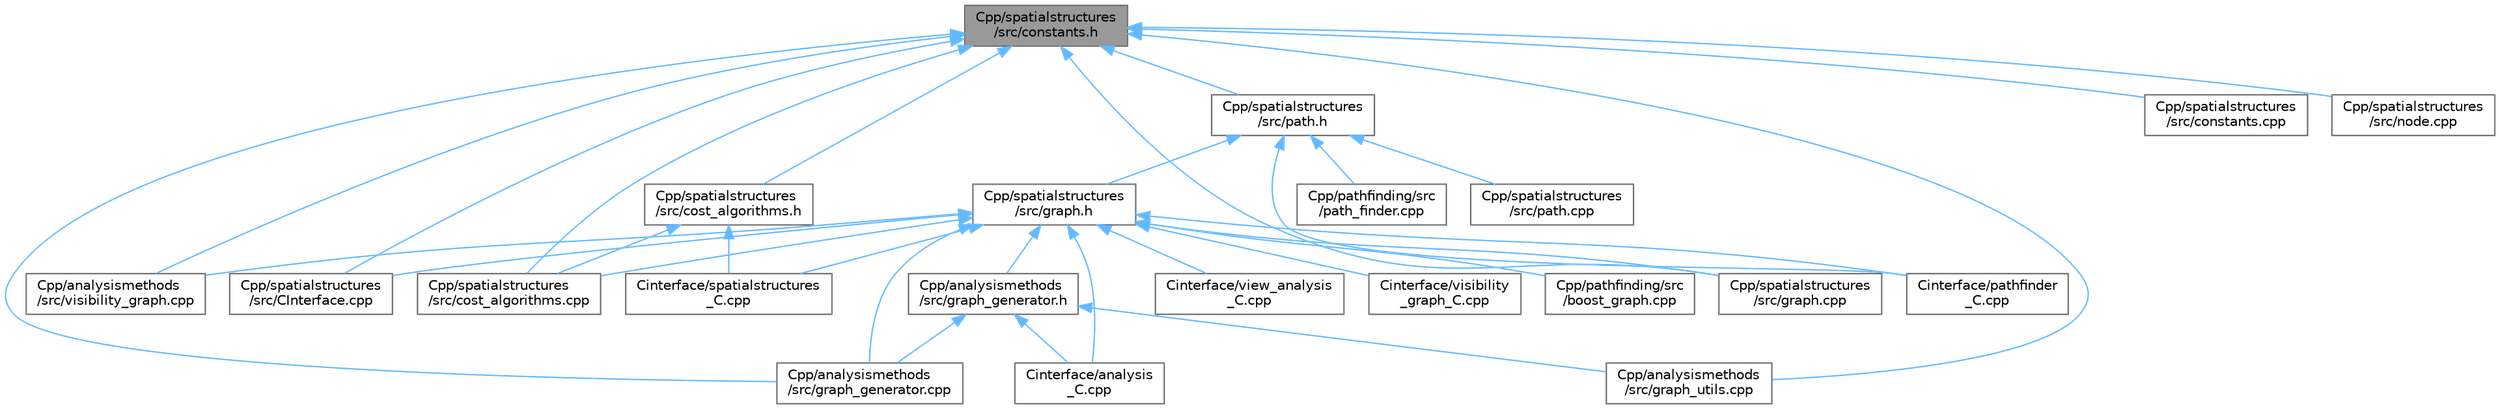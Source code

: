 digraph "Cpp/spatialstructures/src/constants.h"
{
 // LATEX_PDF_SIZE
  bgcolor="transparent";
  edge [fontname=Helvetica,fontsize=10,labelfontname=Helvetica,labelfontsize=10];
  node [fontname=Helvetica,fontsize=10,shape=box,height=0.2,width=0.4];
  Node1 [label="Cpp/spatialstructures\l/src/constants.h",height=0.2,width=0.4,color="gray40", fillcolor="grey60", style="filled", fontcolor="black",tooltip="Contains definitions for the HF::SpatialStructures namespace."];
  Node1 -> Node2 [dir="back",color="steelblue1",style="solid"];
  Node2 [label="Cpp/analysismethods\l/src/graph_generator.cpp",height=0.2,width=0.4,color="grey40", fillcolor="white", style="filled",URL="$a00005.html",tooltip="Contains implementation for the functions in the GraphGenerator class."];
  Node1 -> Node3 [dir="back",color="steelblue1",style="solid"];
  Node3 [label="Cpp/analysismethods\l/src/graph_utils.cpp",height=0.2,width=0.4,color="grey40", fillcolor="white", style="filled",URL="$a00011.html",tooltip=" "];
  Node1 -> Node4 [dir="back",color="steelblue1",style="solid"];
  Node4 [label="Cpp/analysismethods\l/src/visibility_graph.cpp",height=0.2,width=0.4,color="grey40", fillcolor="white", style="filled",URL="$a00026.html",tooltip="Contains implementation for the VisibilityGraph class."];
  Node1 -> Node5 [dir="back",color="steelblue1",style="solid"];
  Node5 [label="Cpp/spatialstructures\l/src/CInterface.cpp",height=0.2,width=0.4,color="grey40", fillcolor="white", style="filled",URL="$a00245.html",tooltip="Contains implementation for the CInterface."];
  Node1 -> Node6 [dir="back",color="steelblue1",style="solid"];
  Node6 [label="Cpp/spatialstructures\l/src/constants.cpp",height=0.2,width=0.4,color="grey40", fillcolor="white", style="filled",URL="$a00248.html",tooltip="Contains implementation for the HF::SpatialStructures namespace."];
  Node1 -> Node7 [dir="back",color="steelblue1",style="solid"];
  Node7 [label="Cpp/spatialstructures\l/src/cost_algorithms.cpp",height=0.2,width=0.4,color="grey40", fillcolor="white", style="filled",URL="$a00254.html",tooltip=" "];
  Node1 -> Node8 [dir="back",color="steelblue1",style="solid"];
  Node8 [label="Cpp/spatialstructures\l/src/cost_algorithms.h",height=0.2,width=0.4,color="grey40", fillcolor="white", style="filled",URL="$a00257.html",tooltip="Contains implementation for the HF::SpatialStructures::CostAlgorithms namespace."];
  Node8 -> Node9 [dir="back",color="steelblue1",style="solid"];
  Node9 [label="Cinterface/spatialstructures\l_C.cpp",height=0.2,width=0.4,color="grey40", fillcolor="white", style="filled",URL="$a00434.html",tooltip=" "];
  Node8 -> Node7 [dir="back",color="steelblue1",style="solid"];
  Node1 -> Node10 [dir="back",color="steelblue1",style="solid"];
  Node10 [label="Cpp/spatialstructures\l/src/graph.cpp",height=0.2,width=0.4,color="grey40", fillcolor="white", style="filled",URL="$a00266.html",tooltip="Contains implementation for the Graph class."];
  Node1 -> Node11 [dir="back",color="steelblue1",style="solid"];
  Node11 [label="Cpp/spatialstructures\l/src/node.cpp",height=0.2,width=0.4,color="grey40", fillcolor="white", style="filled",URL="$a03558.html",tooltip="Contains implementation for the Node structure."];
  Node1 -> Node12 [dir="back",color="steelblue1",style="solid"];
  Node12 [label="Cpp/spatialstructures\l/src/path.h",height=0.2,width=0.4,color="grey40", fillcolor="white", style="filled",URL="$a00281.html",tooltip="Contains definitions for the Path structure."];
  Node12 -> Node13 [dir="back",color="steelblue1",style="solid"];
  Node13 [label="Cinterface/pathfinder\l_C.cpp",height=0.2,width=0.4,color="grey40", fillcolor="white", style="filled",URL="$a00422.html",tooltip=" "];
  Node12 -> Node14 [dir="back",color="steelblue1",style="solid"];
  Node14 [label="Cpp/pathfinding/src\l/path_finder.cpp",height=0.2,width=0.4,color="grey40", fillcolor="white", style="filled",URL="$a00203.html",tooltip="Contains implmentation for the BoostGraphDeleter structure."];
  Node12 -> Node15 [dir="back",color="steelblue1",style="solid"];
  Node15 [label="Cpp/spatialstructures\l/src/graph.h",height=0.2,width=0.4,color="grey40", fillcolor="white", style="filled",URL="$a00269.html",tooltip="Contains definitions for the Graph  class."];
  Node15 -> Node16 [dir="back",color="steelblue1",style="solid"];
  Node16 [label="Cinterface/analysis\l_C.cpp",height=0.2,width=0.4,color="grey40", fillcolor="white", style="filled",URL="$a00404.html",tooltip=" "];
  Node15 -> Node13 [dir="back",color="steelblue1",style="solid"];
  Node15 -> Node9 [dir="back",color="steelblue1",style="solid"];
  Node15 -> Node17 [dir="back",color="steelblue1",style="solid"];
  Node17 [label="Cinterface/view_analysis\l_C.cpp",height=0.2,width=0.4,color="grey40", fillcolor="white", style="filled",URL="$a00440.html",tooltip=" "];
  Node15 -> Node18 [dir="back",color="steelblue1",style="solid"];
  Node18 [label="Cinterface/visibility\l_graph_C.cpp",height=0.2,width=0.4,color="grey40", fillcolor="white", style="filled",URL="$a00446.html",tooltip=" "];
  Node15 -> Node2 [dir="back",color="steelblue1",style="solid"];
  Node15 -> Node19 [dir="back",color="steelblue1",style="solid"];
  Node19 [label="Cpp/analysismethods\l/src/graph_generator.h",height=0.2,width=0.4,color="grey40", fillcolor="white", style="filled",URL="$a00008.html",tooltip="Contains declarations for all functions related to the graph generator."];
  Node19 -> Node16 [dir="back",color="steelblue1",style="solid"];
  Node19 -> Node2 [dir="back",color="steelblue1",style="solid"];
  Node19 -> Node3 [dir="back",color="steelblue1",style="solid"];
  Node15 -> Node4 [dir="back",color="steelblue1",style="solid"];
  Node15 -> Node20 [dir="back",color="steelblue1",style="solid"];
  Node20 [label="Cpp/pathfinding/src\l/boost_graph.cpp",height=0.2,width=0.4,color="grey40", fillcolor="white", style="filled",URL="$a00197.html",tooltip="Contains implementation for the BoostGraph class."];
  Node15 -> Node5 [dir="back",color="steelblue1",style="solid"];
  Node15 -> Node7 [dir="back",color="steelblue1",style="solid"];
  Node15 -> Node10 [dir="back",color="steelblue1",style="solid"];
  Node12 -> Node21 [dir="back",color="steelblue1",style="solid"];
  Node21 [label="Cpp/spatialstructures\l/src/path.cpp",height=0.2,width=0.4,color="grey40", fillcolor="white", style="filled",URL="$a00278.html",tooltip="Contains implementation for the Path structure."];
}
